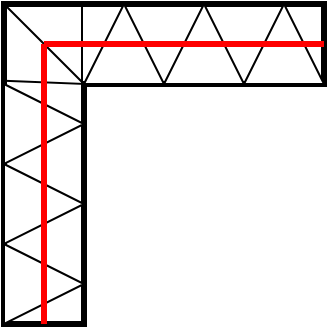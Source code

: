 <mxfile version="21.3.8" type="device">
  <diagram name="Page-1" id="ma2k4vKUb-CLS6XVVYkQ">
    <mxGraphModel dx="574" dy="302" grid="1" gridSize="10" guides="1" tooltips="1" connect="1" arrows="1" fold="1" page="1" pageScale="1" pageWidth="827" pageHeight="1169" math="0" shadow="0">
      <root>
        <mxCell id="0" />
        <mxCell id="1" parent="0" />
        <mxCell id="J3XtGdTJOs6pWeIx6HsL-2" value="" style="shape=corner;whiteSpace=wrap;html=1;dx=40;dy=40;strokeWidth=3;" vertex="1" parent="1">
          <mxGeometry x="200" y="240" width="160" height="160" as="geometry" />
        </mxCell>
        <mxCell id="J3XtGdTJOs6pWeIx6HsL-3" value="" style="triangle;whiteSpace=wrap;html=1;" vertex="1" parent="1">
          <mxGeometry x="200" y="280" width="40" height="40" as="geometry" />
        </mxCell>
        <mxCell id="J3XtGdTJOs6pWeIx6HsL-4" value="" style="triangle;whiteSpace=wrap;html=1;" vertex="1" parent="1">
          <mxGeometry x="200" y="320" width="40" height="40" as="geometry" />
        </mxCell>
        <mxCell id="J3XtGdTJOs6pWeIx6HsL-5" value="" style="triangle;whiteSpace=wrap;html=1;" vertex="1" parent="1">
          <mxGeometry x="200" y="360" width="40" height="40" as="geometry" />
        </mxCell>
        <mxCell id="J3XtGdTJOs6pWeIx6HsL-6" value="" style="triangle;whiteSpace=wrap;html=1;rotation=-90;" vertex="1" parent="1">
          <mxGeometry x="320" y="240" width="40" height="40" as="geometry" />
        </mxCell>
        <mxCell id="J3XtGdTJOs6pWeIx6HsL-7" value="" style="triangle;whiteSpace=wrap;html=1;rotation=-90;" vertex="1" parent="1">
          <mxGeometry x="280" y="240" width="40" height="40" as="geometry" />
        </mxCell>
        <mxCell id="J3XtGdTJOs6pWeIx6HsL-8" value="" style="triangle;whiteSpace=wrap;html=1;rotation=-90;" vertex="1" parent="1">
          <mxGeometry x="240" y="240" width="40" height="40" as="geometry" />
        </mxCell>
        <mxCell id="J3XtGdTJOs6pWeIx6HsL-10" value="" style="endArrow=none;html=1;rounded=0;" edge="1" parent="1">
          <mxGeometry width="50" height="50" relative="1" as="geometry">
            <mxPoint x="239" y="280" as="sourcePoint" />
            <mxPoint x="239" y="240" as="targetPoint" />
          </mxGeometry>
        </mxCell>
        <mxCell id="J3XtGdTJOs6pWeIx6HsL-11" value="" style="endArrow=none;html=1;rounded=0;exitX=0;exitY=-0.04;exitDx=0;exitDy=0;exitPerimeter=0;" edge="1" parent="1" source="J3XtGdTJOs6pWeIx6HsL-3" target="J3XtGdTJOs6pWeIx6HsL-2">
          <mxGeometry width="50" height="50" relative="1" as="geometry">
            <mxPoint x="219.8" y="280" as="sourcePoint" />
            <mxPoint x="219.8" y="240" as="targetPoint" />
            <Array as="points">
              <mxPoint x="240" y="280" />
            </Array>
          </mxGeometry>
        </mxCell>
        <mxCell id="J3XtGdTJOs6pWeIx6HsL-12" value="" style="endArrow=none;html=1;rounded=0;entryX=0;entryY=0;entryDx=160;entryDy=20;entryPerimeter=0;strokeWidth=3;strokeColor=#FF0000;" edge="1" parent="1" target="J3XtGdTJOs6pWeIx6HsL-2">
          <mxGeometry width="50" height="50" relative="1" as="geometry">
            <mxPoint x="220" y="260" as="sourcePoint" />
            <mxPoint x="340" y="250" as="targetPoint" />
          </mxGeometry>
        </mxCell>
        <mxCell id="J3XtGdTJOs6pWeIx6HsL-13" value="" style="endArrow=none;html=1;rounded=0;entryX=0;entryY=0;entryDx=20;entryDy=160;entryPerimeter=0;strokeWidth=3;strokeColor=#FF0000;" edge="1" parent="1" target="J3XtGdTJOs6pWeIx6HsL-2">
          <mxGeometry width="50" height="50" relative="1" as="geometry">
            <mxPoint x="220" y="260" as="sourcePoint" />
            <mxPoint x="219.8" y="380" as="targetPoint" />
          </mxGeometry>
        </mxCell>
      </root>
    </mxGraphModel>
  </diagram>
</mxfile>
